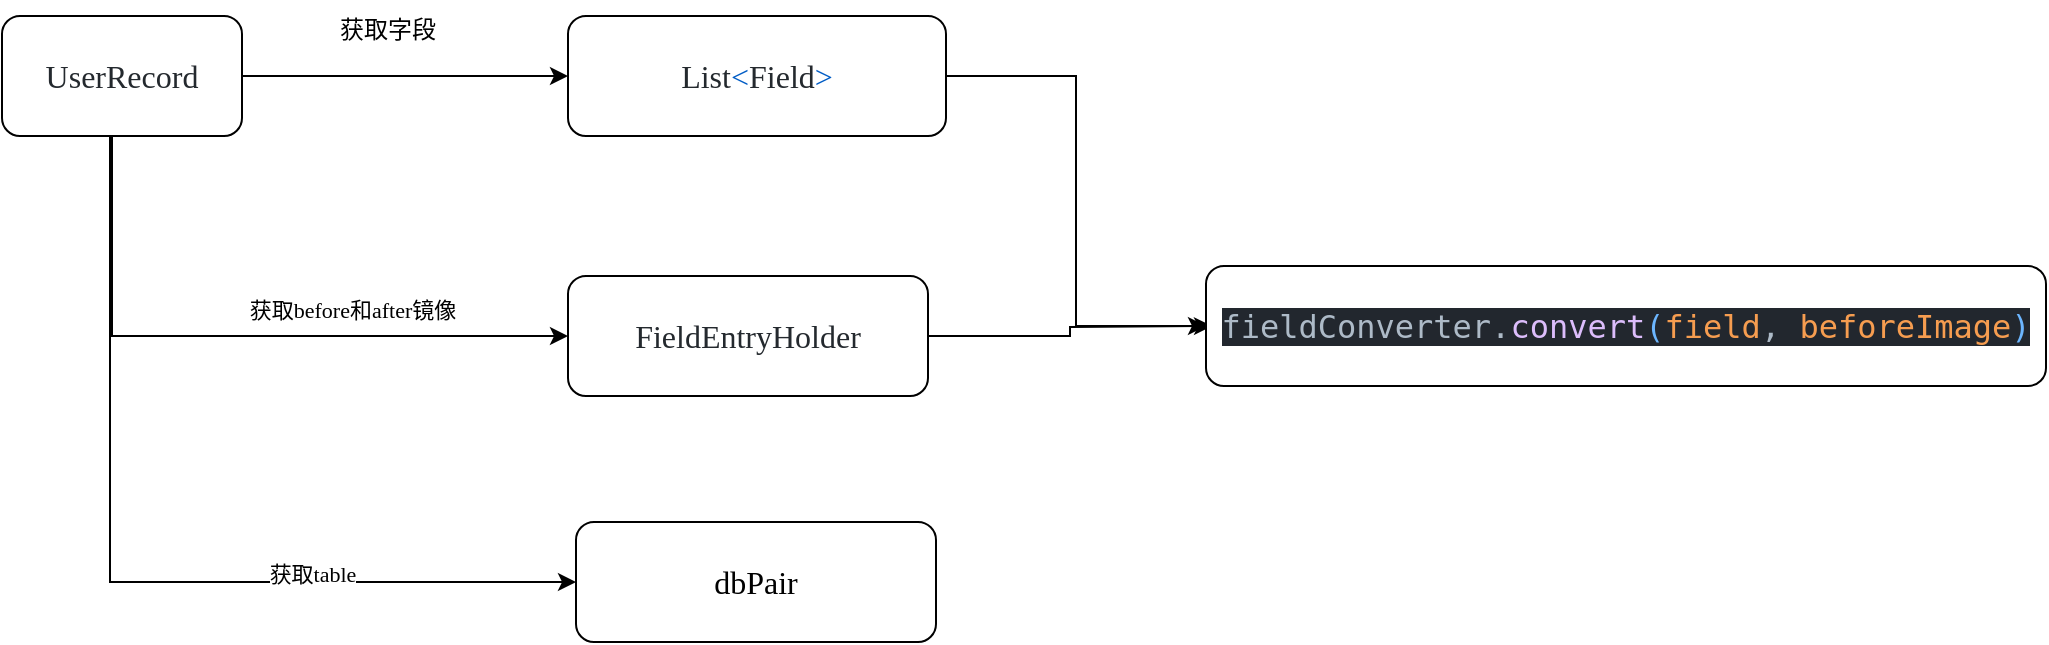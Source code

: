 <mxfile version="16.4.5" type="github">
  <diagram id="-mLd13jkVbaCUxOoeJ2B" name="第 1 页">
    <mxGraphModel dx="1586" dy="679" grid="0" gridSize="10" guides="1" tooltips="1" connect="1" arrows="1" fold="1" page="0" pageScale="1" pageWidth="827" pageHeight="1169" math="0" shadow="0">
      <root>
        <mxCell id="0" />
        <mxCell id="1" parent="0" />
        <mxCell id="TmAi_rF6FmjGa6dk19UC-9" style="edgeStyle=orthogonalEdgeStyle;rounded=0;orthogonalLoop=1;jettySize=auto;html=1;entryX=0;entryY=0.5;entryDx=0;entryDy=0;fontFamily=Comic Sans MS;" edge="1" parent="1" source="TmAi_rF6FmjGa6dk19UC-2" target="TmAi_rF6FmjGa6dk19UC-5">
          <mxGeometry relative="1" as="geometry" />
        </mxCell>
        <mxCell id="TmAi_rF6FmjGa6dk19UC-10" value="获取before和after镜像" style="edgeStyle=orthogonalEdgeStyle;rounded=0;orthogonalLoop=1;jettySize=auto;html=1;entryX=0;entryY=0.5;entryDx=0;entryDy=0;fontFamily=Comic Sans MS;" edge="1" parent="1" source="TmAi_rF6FmjGa6dk19UC-2" target="TmAi_rF6FmjGa6dk19UC-6">
          <mxGeometry x="0.342" y="13" relative="1" as="geometry">
            <Array as="points">
              <mxPoint x="16" y="290" />
            </Array>
            <mxPoint as="offset" />
          </mxGeometry>
        </mxCell>
        <mxCell id="TmAi_rF6FmjGa6dk19UC-11" style="edgeStyle=orthogonalEdgeStyle;rounded=0;orthogonalLoop=1;jettySize=auto;html=1;entryX=0;entryY=0.5;entryDx=0;entryDy=0;fontFamily=Comic Sans MS;" edge="1" parent="1" source="TmAi_rF6FmjGa6dk19UC-2" target="TmAi_rF6FmjGa6dk19UC-7">
          <mxGeometry relative="1" as="geometry">
            <Array as="points">
              <mxPoint x="15" y="413" />
            </Array>
          </mxGeometry>
        </mxCell>
        <mxCell id="TmAi_rF6FmjGa6dk19UC-15" value="获取table" style="edgeLabel;html=1;align=center;verticalAlign=middle;resizable=0;points=[];fontFamily=Comic Sans MS;" vertex="1" connectable="0" parent="TmAi_rF6FmjGa6dk19UC-11">
          <mxGeometry x="0.421" y="4" relative="1" as="geometry">
            <mxPoint as="offset" />
          </mxGeometry>
        </mxCell>
        <mxCell id="TmAi_rF6FmjGa6dk19UC-2" value="&lt;p style=&quot;font-size: 12pt&quot;&gt;&lt;span style=&quot;color: rgb(36 , 41 , 46)&quot;&gt;&lt;font face=&quot;Comic Sans MS&quot;&gt;UserRecord&lt;/font&gt;&lt;/span&gt;&lt;/p&gt;" style="rounded=1;whiteSpace=wrap;html=1;" vertex="1" parent="1">
          <mxGeometry x="-39" y="130" width="120" height="60" as="geometry" />
        </mxCell>
        <mxCell id="TmAi_rF6FmjGa6dk19UC-12" style="edgeStyle=orthogonalEdgeStyle;rounded=0;orthogonalLoop=1;jettySize=auto;html=1;entryX=0;entryY=0.5;entryDx=0;entryDy=0;fontFamily=Comic Sans MS;" edge="1" parent="1" source="TmAi_rF6FmjGa6dk19UC-5" target="TmAi_rF6FmjGa6dk19UC-8">
          <mxGeometry relative="1" as="geometry" />
        </mxCell>
        <mxCell id="TmAi_rF6FmjGa6dk19UC-5" value="&lt;pre style=&quot;font-size: 12pt&quot;&gt;&lt;font face=&quot;Comic Sans MS&quot;&gt;&lt;span style=&quot;color: rgb(36 , 41 , 46)&quot;&gt;List&lt;/span&gt;&lt;span style=&quot;color: rgb(0 , 92 , 197)&quot;&gt;&amp;lt;&lt;/span&gt;&lt;span style=&quot;color: rgb(36 , 41 , 46)&quot;&gt;Field&lt;/span&gt;&lt;span style=&quot;color: rgb(0 , 92 , 197)&quot;&gt;&amp;gt;&lt;/span&gt;&lt;/font&gt;&lt;/pre&gt;" style="rounded=1;whiteSpace=wrap;html=1;fontFamily=Comic Sans MS;" vertex="1" parent="1">
          <mxGeometry x="244" y="130" width="189" height="60" as="geometry" />
        </mxCell>
        <mxCell id="TmAi_rF6FmjGa6dk19UC-13" style="edgeStyle=orthogonalEdgeStyle;rounded=0;orthogonalLoop=1;jettySize=auto;html=1;fontFamily=Comic Sans MS;" edge="1" parent="1" source="TmAi_rF6FmjGa6dk19UC-6">
          <mxGeometry relative="1" as="geometry">
            <mxPoint x="566" y="285" as="targetPoint" />
          </mxGeometry>
        </mxCell>
        <mxCell id="TmAi_rF6FmjGa6dk19UC-6" value="&lt;pre style=&quot;font-size: 12pt&quot;&gt;&lt;span style=&quot;color: rgb(36 , 41 , 46)&quot;&gt;&lt;font face=&quot;Comic Sans MS&quot;&gt;FieldEntryHolder&lt;/font&gt;&lt;/span&gt;&lt;/pre&gt;" style="rounded=1;whiteSpace=wrap;html=1;fontFamily=Comic Sans MS;" vertex="1" parent="1">
          <mxGeometry x="244" y="260" width="180" height="60" as="geometry" />
        </mxCell>
        <mxCell id="TmAi_rF6FmjGa6dk19UC-7" value="&lt;pre style=&quot;font-size: 12pt&quot;&gt;&lt;font face=&quot;Comic Sans MS&quot;&gt;dbPair&lt;/font&gt;&lt;/pre&gt;" style="rounded=1;whiteSpace=wrap;html=1;fontFamily=Comic Sans MS;" vertex="1" parent="1">
          <mxGeometry x="248" y="383" width="180" height="60" as="geometry" />
        </mxCell>
        <mxCell id="TmAi_rF6FmjGa6dk19UC-8" value="&lt;pre style=&quot;background-color: #22272e ; color: #adbac7 ; font-family: &amp;#34;jetbrains mono&amp;#34; , monospace ; font-size: 12.0pt&quot;&gt;fieldConverter.&lt;span style=&quot;color: #dcbdfb&quot;&gt;convert&lt;/span&gt;&lt;span style=&quot;color: #6cb6ff&quot;&gt;(&lt;/span&gt;&lt;span style=&quot;color: #f69d50&quot;&gt;field&lt;/span&gt;, &lt;span style=&quot;color: #f69d50&quot;&gt;beforeImage&lt;/span&gt;&lt;span style=&quot;color: #6cb6ff&quot;&gt;)&lt;/span&gt;&lt;/pre&gt;" style="rounded=1;whiteSpace=wrap;html=1;fontFamily=Comic Sans MS;" vertex="1" parent="1">
          <mxGeometry x="563" y="255" width="420" height="60" as="geometry" />
        </mxCell>
        <mxCell id="TmAi_rF6FmjGa6dk19UC-14" value="获取字段" style="text;html=1;strokeColor=none;fillColor=none;align=center;verticalAlign=middle;whiteSpace=wrap;rounded=0;fontFamily=Comic Sans MS;" vertex="1" parent="1">
          <mxGeometry x="124" y="122" width="60" height="30" as="geometry" />
        </mxCell>
      </root>
    </mxGraphModel>
  </diagram>
</mxfile>
